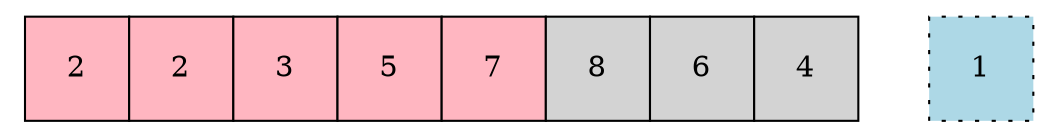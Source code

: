 digraph G
{
    node1
        [
        shape = none
            label = <<table border="0" cellspacing="0">
            <tr>
            <td port="port0" width="50" height="50" bgcolor="lightpink" border="1">2</td>
            <td port="port1" width="50" height="50" bgcolor="lightpink" border="1">2</td>
            <td port="port2" width="50" height="50" bgcolor="lightpink" border="1">3</td>
            <td port="port3" width="50" height="50" bgcolor="lightpink" border="1">5</td>
            <td port="port4" width="50" height="50" bgcolor="lightpink" border="1">7</td>
            <td port="port5" width="50" height="50" bgcolor="lightgray" border="1">8</td>
            <td port="port6" width="50" height="50" bgcolor="lightgray" border="1">6</td>
            <td port="port7" width="50" height="50" bgcolor="lightgray" border="1">4</td>
            </tr>
            </table>>
        ]
    node2
    [
        shape = none
        label = <<table border="0" cellspacing="0">
                    <tr><td port="data" style="dotted" width="50" height="50"
                    bgcolor="lightblue" border="1"> 1 </td></tr>
                </table>>
    ]
}
